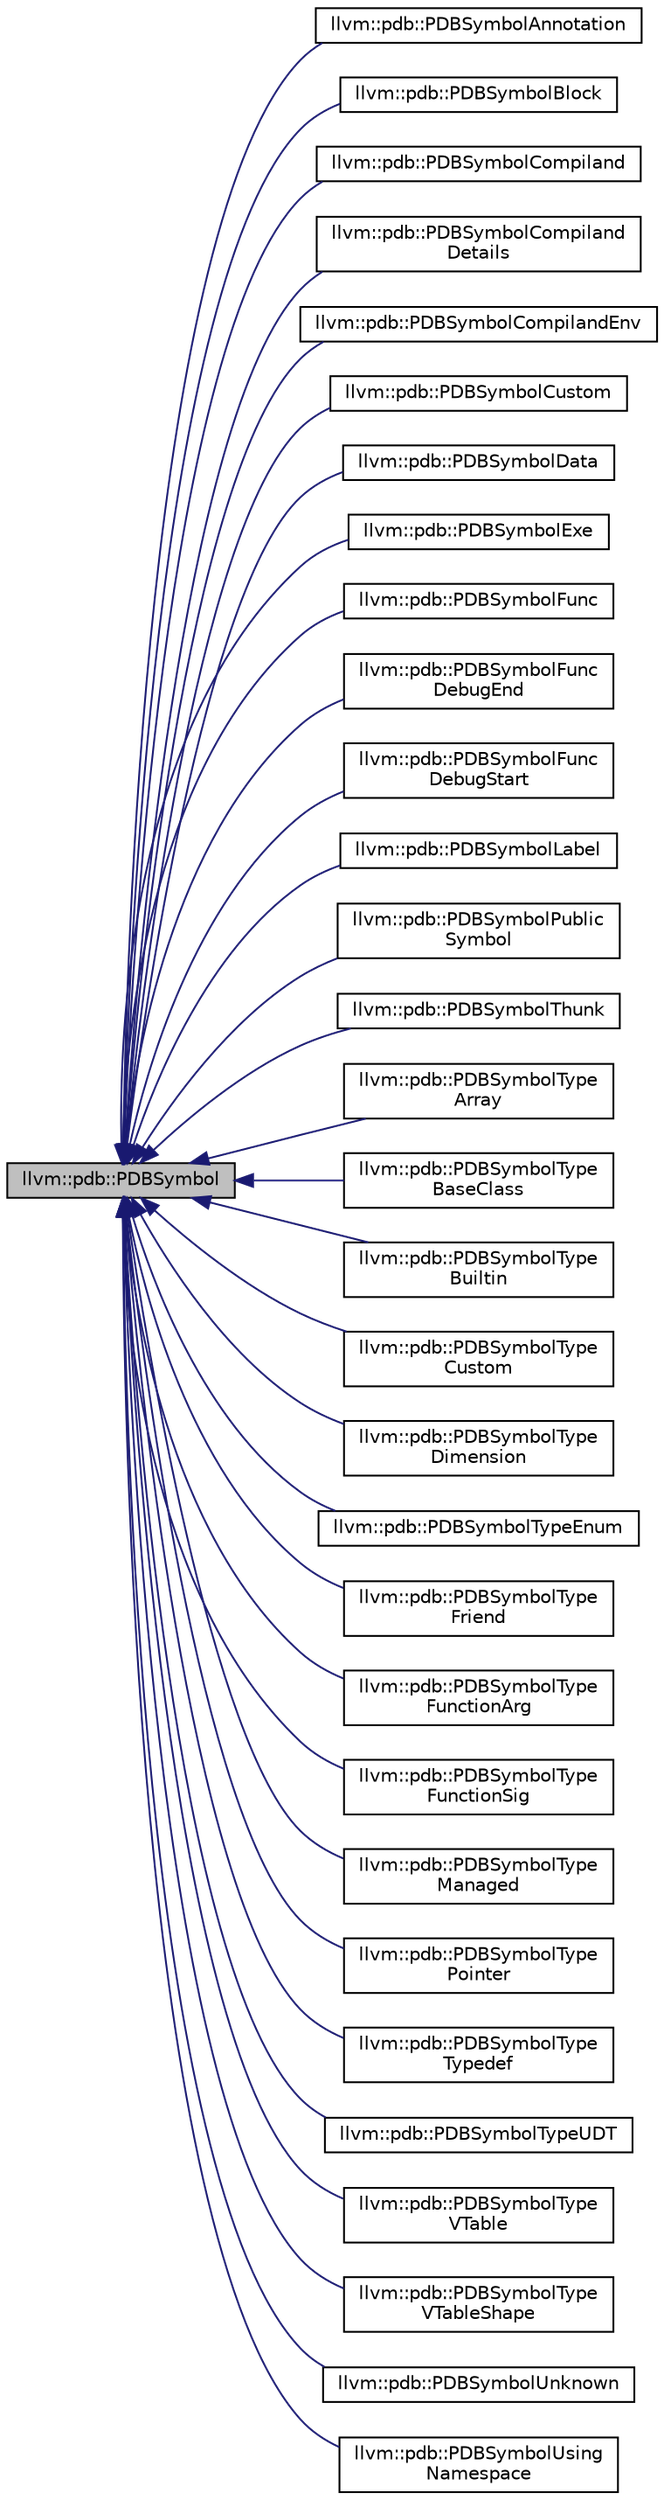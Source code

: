 digraph "llvm::pdb::PDBSymbol"
{
 // LATEX_PDF_SIZE
  bgcolor="transparent";
  edge [fontname="Helvetica",fontsize="10",labelfontname="Helvetica",labelfontsize="10"];
  node [fontname="Helvetica",fontsize="10",shape=record];
  rankdir="LR";
  Node1 [label="llvm::pdb::PDBSymbol",height=0.2,width=0.4,color="black", fillcolor="grey75", style="filled", fontcolor="black",tooltip="PDBSymbol defines the base of the inheritance hierarchy for concrete symbol types (e...."];
  Node1 -> Node2 [dir="back",color="midnightblue",fontsize="10",style="solid",fontname="Helvetica"];
  Node2 [label="llvm::pdb::PDBSymbolAnnotation",height=0.2,width=0.4,color="black",URL="$classllvm_1_1pdb_1_1PDBSymbolAnnotation.html",tooltip=" "];
  Node1 -> Node3 [dir="back",color="midnightblue",fontsize="10",style="solid",fontname="Helvetica"];
  Node3 [label="llvm::pdb::PDBSymbolBlock",height=0.2,width=0.4,color="black",URL="$classllvm_1_1pdb_1_1PDBSymbolBlock.html",tooltip=" "];
  Node1 -> Node4 [dir="back",color="midnightblue",fontsize="10",style="solid",fontname="Helvetica"];
  Node4 [label="llvm::pdb::PDBSymbolCompiland",height=0.2,width=0.4,color="black",URL="$classllvm_1_1pdb_1_1PDBSymbolCompiland.html",tooltip=" "];
  Node1 -> Node5 [dir="back",color="midnightblue",fontsize="10",style="solid",fontname="Helvetica"];
  Node5 [label="llvm::pdb::PDBSymbolCompiland\lDetails",height=0.2,width=0.4,color="black",URL="$classllvm_1_1pdb_1_1PDBSymbolCompilandDetails.html",tooltip=" "];
  Node1 -> Node6 [dir="back",color="midnightblue",fontsize="10",style="solid",fontname="Helvetica"];
  Node6 [label="llvm::pdb::PDBSymbolCompilandEnv",height=0.2,width=0.4,color="black",URL="$classllvm_1_1pdb_1_1PDBSymbolCompilandEnv.html",tooltip=" "];
  Node1 -> Node7 [dir="back",color="midnightblue",fontsize="10",style="solid",fontname="Helvetica"];
  Node7 [label="llvm::pdb::PDBSymbolCustom",height=0.2,width=0.4,color="black",URL="$classllvm_1_1pdb_1_1PDBSymbolCustom.html",tooltip="PDBSymbolCustom represents symbols that are compiler-specific and do not fit anywhere else in the lex..."];
  Node1 -> Node8 [dir="back",color="midnightblue",fontsize="10",style="solid",fontname="Helvetica"];
  Node8 [label="llvm::pdb::PDBSymbolData",height=0.2,width=0.4,color="black",URL="$classllvm_1_1pdb_1_1PDBSymbolData.html",tooltip=" "];
  Node1 -> Node9 [dir="back",color="midnightblue",fontsize="10",style="solid",fontname="Helvetica"];
  Node9 [label="llvm::pdb::PDBSymbolExe",height=0.2,width=0.4,color="black",URL="$classllvm_1_1pdb_1_1PDBSymbolExe.html",tooltip=" "];
  Node1 -> Node10 [dir="back",color="midnightblue",fontsize="10",style="solid",fontname="Helvetica"];
  Node10 [label="llvm::pdb::PDBSymbolFunc",height=0.2,width=0.4,color="black",URL="$classllvm_1_1pdb_1_1PDBSymbolFunc.html",tooltip=" "];
  Node1 -> Node11 [dir="back",color="midnightblue",fontsize="10",style="solid",fontname="Helvetica"];
  Node11 [label="llvm::pdb::PDBSymbolFunc\lDebugEnd",height=0.2,width=0.4,color="black",URL="$classllvm_1_1pdb_1_1PDBSymbolFuncDebugEnd.html",tooltip=" "];
  Node1 -> Node12 [dir="back",color="midnightblue",fontsize="10",style="solid",fontname="Helvetica"];
  Node12 [label="llvm::pdb::PDBSymbolFunc\lDebugStart",height=0.2,width=0.4,color="black",URL="$classllvm_1_1pdb_1_1PDBSymbolFuncDebugStart.html",tooltip=" "];
  Node1 -> Node13 [dir="back",color="midnightblue",fontsize="10",style="solid",fontname="Helvetica"];
  Node13 [label="llvm::pdb::PDBSymbolLabel",height=0.2,width=0.4,color="black",URL="$classllvm_1_1pdb_1_1PDBSymbolLabel.html",tooltip=" "];
  Node1 -> Node14 [dir="back",color="midnightblue",fontsize="10",style="solid",fontname="Helvetica"];
  Node14 [label="llvm::pdb::PDBSymbolPublic\lSymbol",height=0.2,width=0.4,color="black",URL="$classllvm_1_1pdb_1_1PDBSymbolPublicSymbol.html",tooltip=" "];
  Node1 -> Node15 [dir="back",color="midnightblue",fontsize="10",style="solid",fontname="Helvetica"];
  Node15 [label="llvm::pdb::PDBSymbolThunk",height=0.2,width=0.4,color="black",URL="$classllvm_1_1pdb_1_1PDBSymbolThunk.html",tooltip=" "];
  Node1 -> Node16 [dir="back",color="midnightblue",fontsize="10",style="solid",fontname="Helvetica"];
  Node16 [label="llvm::pdb::PDBSymbolType\lArray",height=0.2,width=0.4,color="black",URL="$classllvm_1_1pdb_1_1PDBSymbolTypeArray.html",tooltip=" "];
  Node1 -> Node17 [dir="back",color="midnightblue",fontsize="10",style="solid",fontname="Helvetica"];
  Node17 [label="llvm::pdb::PDBSymbolType\lBaseClass",height=0.2,width=0.4,color="black",URL="$classllvm_1_1pdb_1_1PDBSymbolTypeBaseClass.html",tooltip=" "];
  Node1 -> Node18 [dir="back",color="midnightblue",fontsize="10",style="solid",fontname="Helvetica"];
  Node18 [label="llvm::pdb::PDBSymbolType\lBuiltin",height=0.2,width=0.4,color="black",URL="$classllvm_1_1pdb_1_1PDBSymbolTypeBuiltin.html",tooltip=" "];
  Node1 -> Node19 [dir="back",color="midnightblue",fontsize="10",style="solid",fontname="Helvetica"];
  Node19 [label="llvm::pdb::PDBSymbolType\lCustom",height=0.2,width=0.4,color="black",URL="$classllvm_1_1pdb_1_1PDBSymbolTypeCustom.html",tooltip=" "];
  Node1 -> Node20 [dir="back",color="midnightblue",fontsize="10",style="solid",fontname="Helvetica"];
  Node20 [label="llvm::pdb::PDBSymbolType\lDimension",height=0.2,width=0.4,color="black",URL="$classllvm_1_1pdb_1_1PDBSymbolTypeDimension.html",tooltip=" "];
  Node1 -> Node21 [dir="back",color="midnightblue",fontsize="10",style="solid",fontname="Helvetica"];
  Node21 [label="llvm::pdb::PDBSymbolTypeEnum",height=0.2,width=0.4,color="black",URL="$classllvm_1_1pdb_1_1PDBSymbolTypeEnum.html",tooltip=" "];
  Node1 -> Node22 [dir="back",color="midnightblue",fontsize="10",style="solid",fontname="Helvetica"];
  Node22 [label="llvm::pdb::PDBSymbolType\lFriend",height=0.2,width=0.4,color="black",URL="$classllvm_1_1pdb_1_1PDBSymbolTypeFriend.html",tooltip=" "];
  Node1 -> Node23 [dir="back",color="midnightblue",fontsize="10",style="solid",fontname="Helvetica"];
  Node23 [label="llvm::pdb::PDBSymbolType\lFunctionArg",height=0.2,width=0.4,color="black",URL="$classllvm_1_1pdb_1_1PDBSymbolTypeFunctionArg.html",tooltip=" "];
  Node1 -> Node24 [dir="back",color="midnightblue",fontsize="10",style="solid",fontname="Helvetica"];
  Node24 [label="llvm::pdb::PDBSymbolType\lFunctionSig",height=0.2,width=0.4,color="black",URL="$classllvm_1_1pdb_1_1PDBSymbolTypeFunctionSig.html",tooltip=" "];
  Node1 -> Node25 [dir="back",color="midnightblue",fontsize="10",style="solid",fontname="Helvetica"];
  Node25 [label="llvm::pdb::PDBSymbolType\lManaged",height=0.2,width=0.4,color="black",URL="$classllvm_1_1pdb_1_1PDBSymbolTypeManaged.html",tooltip=" "];
  Node1 -> Node26 [dir="back",color="midnightblue",fontsize="10",style="solid",fontname="Helvetica"];
  Node26 [label="llvm::pdb::PDBSymbolType\lPointer",height=0.2,width=0.4,color="black",URL="$classllvm_1_1pdb_1_1PDBSymbolTypePointer.html",tooltip=" "];
  Node1 -> Node27 [dir="back",color="midnightblue",fontsize="10",style="solid",fontname="Helvetica"];
  Node27 [label="llvm::pdb::PDBSymbolType\lTypedef",height=0.2,width=0.4,color="black",URL="$classllvm_1_1pdb_1_1PDBSymbolTypeTypedef.html",tooltip=" "];
  Node1 -> Node28 [dir="back",color="midnightblue",fontsize="10",style="solid",fontname="Helvetica"];
  Node28 [label="llvm::pdb::PDBSymbolTypeUDT",height=0.2,width=0.4,color="black",URL="$classllvm_1_1pdb_1_1PDBSymbolTypeUDT.html",tooltip=" "];
  Node1 -> Node29 [dir="back",color="midnightblue",fontsize="10",style="solid",fontname="Helvetica"];
  Node29 [label="llvm::pdb::PDBSymbolType\lVTable",height=0.2,width=0.4,color="black",URL="$classllvm_1_1pdb_1_1PDBSymbolTypeVTable.html",tooltip=" "];
  Node1 -> Node30 [dir="back",color="midnightblue",fontsize="10",style="solid",fontname="Helvetica"];
  Node30 [label="llvm::pdb::PDBSymbolType\lVTableShape",height=0.2,width=0.4,color="black",URL="$classllvm_1_1pdb_1_1PDBSymbolTypeVTableShape.html",tooltip=" "];
  Node1 -> Node31 [dir="back",color="midnightblue",fontsize="10",style="solid",fontname="Helvetica"];
  Node31 [label="llvm::pdb::PDBSymbolUnknown",height=0.2,width=0.4,color="black",URL="$classllvm_1_1pdb_1_1PDBSymbolUnknown.html",tooltip=" "];
  Node1 -> Node32 [dir="back",color="midnightblue",fontsize="10",style="solid",fontname="Helvetica"];
  Node32 [label="llvm::pdb::PDBSymbolUsing\lNamespace",height=0.2,width=0.4,color="black",URL="$classllvm_1_1pdb_1_1PDBSymbolUsingNamespace.html",tooltip=" "];
}

